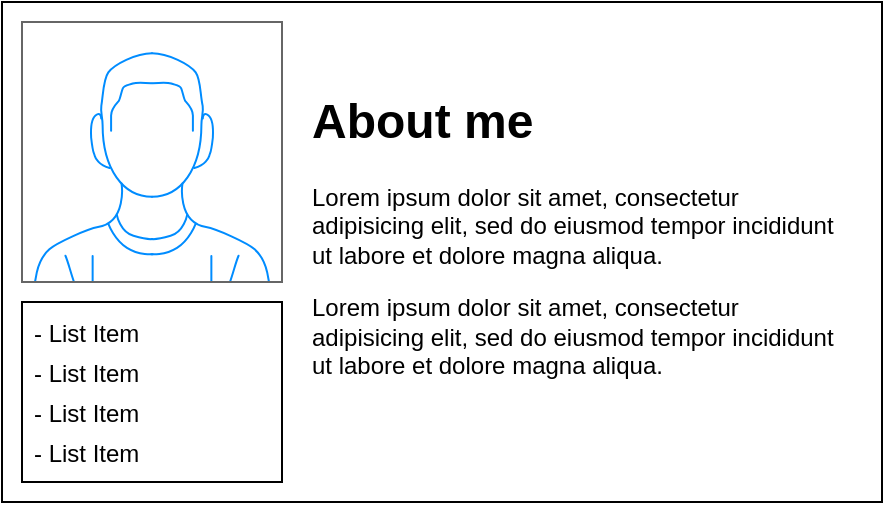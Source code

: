 <mxfile version="15.4.0" type="device" pages="6"><diagram id="5Sh6-wnt3aZ1nXmlLZIg" name="Req 1"><mxGraphModel dx="1024" dy="632" grid="1" gridSize="10" guides="1" tooltips="1" connect="1" arrows="1" fold="1" page="1" pageScale="1" pageWidth="1600" pageHeight="900" math="0" shadow="0"><root><mxCell id="0"/><mxCell id="1" parent="0"/><mxCell id="NtDTxe4LTQDfKgBmJSU1-2" value="" style="rounded=0;whiteSpace=wrap;html=1;" vertex="1" parent="1"><mxGeometry x="280" y="80" width="440" height="250" as="geometry"/></mxCell><mxCell id="NtDTxe4LTQDfKgBmJSU1-3" value="&lt;h1&gt;About me&lt;/h1&gt;&lt;p&gt;Lorem ipsum dolor sit amet, consectetur adipisicing elit, sed do eiusmod tempor incididunt ut labore et dolore magna aliqua.&lt;/p&gt;&lt;p&gt;Lorem ipsum dolor sit amet, consectetur adipisicing elit, sed do eiusmod tempor incididunt ut labore et dolore magna aliqua.&lt;br&gt;&lt;/p&gt;" style="text;html=1;strokeColor=none;fillColor=none;spacing=5;spacingTop=-20;whiteSpace=wrap;overflow=hidden;rounded=0;" vertex="1" parent="1"><mxGeometry x="430" y="120" width="270" height="190" as="geometry"/></mxCell><mxCell id="NtDTxe4LTQDfKgBmJSU1-4" value="" style="verticalLabelPosition=bottom;shadow=0;dashed=0;align=center;html=1;verticalAlign=top;strokeWidth=1;shape=mxgraph.mockup.containers.userMale;strokeColor=#666666;strokeColor2=#008cff;" vertex="1" parent="1"><mxGeometry x="290" y="90" width="130" height="130" as="geometry"/></mxCell><mxCell id="NtDTxe4LTQDfKgBmJSU1-5" value="- List Item" style="text;strokeColor=none;fillColor=none;align=left;verticalAlign=middle;spacingLeft=4;spacingRight=4;overflow=hidden;points=[[0,0.5],[1,0.5]];portConstraint=eastwest;rotatable=0;" vertex="1" parent="1"><mxGeometry x="290" y="230" width="80" height="30" as="geometry"/></mxCell><mxCell id="NtDTxe4LTQDfKgBmJSU1-6" value="- List Item" style="text;strokeColor=none;fillColor=none;align=left;verticalAlign=middle;spacingLeft=4;spacingRight=4;overflow=hidden;points=[[0,0.5],[1,0.5]];portConstraint=eastwest;rotatable=0;" vertex="1" parent="1"><mxGeometry x="290" y="250" width="80" height="30" as="geometry"/></mxCell><mxCell id="NtDTxe4LTQDfKgBmJSU1-7" value="- List Item" style="text;strokeColor=none;fillColor=none;align=left;verticalAlign=middle;spacingLeft=4;spacingRight=4;overflow=hidden;points=[[0,0.5],[1,0.5]];portConstraint=eastwest;rotatable=0;" vertex="1" parent="1"><mxGeometry x="290" y="270" width="80" height="30" as="geometry"/></mxCell><mxCell id="NtDTxe4LTQDfKgBmJSU1-8" value="- List Item" style="text;strokeColor=none;fillColor=none;align=left;verticalAlign=middle;spacingLeft=4;spacingRight=4;overflow=hidden;points=[[0,0.5],[1,0.5]];portConstraint=eastwest;rotatable=0;" vertex="1" parent="1"><mxGeometry x="290" y="290" width="80" height="30" as="geometry"/></mxCell><mxCell id="NtDTxe4LTQDfKgBmJSU1-9" value="" style="rounded=0;whiteSpace=wrap;html=1;fillColor=none;" vertex="1" parent="1"><mxGeometry x="290" y="230" width="130" height="90" as="geometry"/></mxCell></root></mxGraphModel></diagram><diagram id="izmDQ19nK8y1Ug6EA_Gl" name="Req 2"><mxGraphModel dx="1024" dy="632" grid="1" gridSize="10" guides="1" tooltips="1" connect="1" arrows="1" fold="1" page="1" pageScale="1" pageWidth="1600" pageHeight="900" math="0" shadow="0"><root><mxCell id="ekEdKbDjaV31SPGOCbqJ-0"/><mxCell id="ekEdKbDjaV31SPGOCbqJ-1" parent="ekEdKbDjaV31SPGOCbqJ-0"/><mxCell id="ekEdKbDjaV31SPGOCbqJ-4" value="" style="rounded=1;whiteSpace=wrap;html=1;fillColor=default;" vertex="1" parent="ekEdKbDjaV31SPGOCbqJ-1"><mxGeometry x="280" y="140" width="190" height="270" as="geometry"/></mxCell><mxCell id="ekEdKbDjaV31SPGOCbqJ-6" value="Name&lt;br&gt;Experience" style="text;html=1;strokeColor=none;fillColor=none;align=center;verticalAlign=middle;whiteSpace=wrap;rounded=0;" vertex="1" parent="ekEdKbDjaV31SPGOCbqJ-1"><mxGeometry x="300" y="330" width="150" height="70" as="geometry"/></mxCell><mxCell id="ekEdKbDjaV31SPGOCbqJ-7" value="" style="verticalLabelPosition=bottom;shadow=0;dashed=0;align=center;html=1;verticalAlign=top;strokeWidth=1;shape=mxgraph.mockup.containers.userMale;strokeColor2=#008cff;strokeColor=none;" vertex="1" parent="ekEdKbDjaV31SPGOCbqJ-1"><mxGeometry x="295" y="160" width="160" height="160" as="geometry"/></mxCell><mxCell id="ekEdKbDjaV31SPGOCbqJ-8" value="" style="rounded=1;whiteSpace=wrap;html=1;fillColor=default;" vertex="1" parent="ekEdKbDjaV31SPGOCbqJ-1"><mxGeometry x="490" y="140" width="190" height="270" as="geometry"/></mxCell><mxCell id="ekEdKbDjaV31SPGOCbqJ-9" value="Name&lt;br&gt;Experience" style="text;html=1;strokeColor=none;fillColor=none;align=center;verticalAlign=middle;whiteSpace=wrap;rounded=0;" vertex="1" parent="ekEdKbDjaV31SPGOCbqJ-1"><mxGeometry x="510" y="330" width="150" height="70" as="geometry"/></mxCell><mxCell id="ekEdKbDjaV31SPGOCbqJ-10" value="" style="verticalLabelPosition=bottom;shadow=0;dashed=0;align=center;html=1;verticalAlign=top;strokeWidth=1;shape=mxgraph.mockup.containers.userMale;strokeColor2=#008cff;strokeColor=none;" vertex="1" parent="ekEdKbDjaV31SPGOCbqJ-1"><mxGeometry x="505" y="160" width="160" height="160" as="geometry"/></mxCell><mxCell id="ekEdKbDjaV31SPGOCbqJ-11" value="" style="rounded=1;whiteSpace=wrap;html=1;fillColor=default;" vertex="1" parent="ekEdKbDjaV31SPGOCbqJ-1"><mxGeometry x="705" y="140" width="190" height="270" as="geometry"/></mxCell><mxCell id="ekEdKbDjaV31SPGOCbqJ-12" value="Name&lt;br&gt;Experience" style="text;html=1;strokeColor=none;fillColor=none;align=center;verticalAlign=middle;whiteSpace=wrap;rounded=0;" vertex="1" parent="ekEdKbDjaV31SPGOCbqJ-1"><mxGeometry x="725" y="330" width="150" height="70" as="geometry"/></mxCell><mxCell id="ekEdKbDjaV31SPGOCbqJ-13" value="" style="verticalLabelPosition=bottom;shadow=0;dashed=0;align=center;html=1;verticalAlign=top;strokeWidth=1;shape=mxgraph.mockup.containers.userMale;strokeColor2=#008cff;strokeColor=none;" vertex="1" parent="ekEdKbDjaV31SPGOCbqJ-1"><mxGeometry x="720" y="160" width="160" height="160" as="geometry"/></mxCell><mxCell id="ekEdKbDjaV31SPGOCbqJ-14" value="" style="shape=singleArrow;whiteSpace=wrap;html=1;strokeColor=default;fillColor=default;arrowWidth=0.409;arrowSize=0.5;" vertex="1" parent="ekEdKbDjaV31SPGOCbqJ-1"><mxGeometry x="910" y="242.5" width="60" height="65" as="geometry"/></mxCell><mxCell id="ekEdKbDjaV31SPGOCbqJ-15" value="" style="shape=singleArrow;whiteSpace=wrap;html=1;strokeColor=default;fillColor=default;arrowWidth=0.409;arrowSize=0.5;flipH=1;" vertex="1" parent="ekEdKbDjaV31SPGOCbqJ-1"><mxGeometry x="210" y="242.5" width="60" height="65" as="geometry"/></mxCell></root></mxGraphModel></diagram><diagram name="Req 3 + 4" id="3HoLIRwQZuqSMxPFDGXF"><mxGraphModel dx="853" dy="527" grid="1" gridSize="10" guides="1" tooltips="1" connect="1" arrows="1" fold="1" page="1" pageScale="1" pageWidth="1600" pageHeight="900" math="0" shadow="0"><root><mxCell id="pI8WYAOz__bWWHXWar3W-0"/><mxCell id="pI8WYAOz__bWWHXWar3W-1" parent="pI8WYAOz__bWWHXWar3W-0"/><mxCell id="pI8WYAOz__bWWHXWar3W-17" value="" style="rounded=0;whiteSpace=wrap;html=1;strokeColor=default;fillColor=default;" vertex="1" parent="pI8WYAOz__bWWHXWar3W-1"><mxGeometry x="280" y="120" width="440" height="210" as="geometry"/></mxCell><mxCell id="pI8WYAOz__bWWHXWar3W-18" value="Logo" style="whiteSpace=wrap;html=1;aspect=fixed;strokeColor=default;fillColor=default;" vertex="1" parent="pI8WYAOz__bWWHXWar3W-1"><mxGeometry x="290" y="130" width="110" height="110" as="geometry"/></mxCell><mxCell id="pI8WYAOz__bWWHXWar3W-20" value="&lt;h1&gt;Heading&lt;/h1&gt;&lt;p&gt;Lorem ipsum dolor sit amet, consectetur adipisicing elit, sed do eiusmod tempor incididunt ut labore et dolore magna aliqua.&lt;/p&gt;Lorem ipsum dolor sit amet, consectetur adipisicing elit, sed do eiusmod tempor incididunt ut labore et dolore magna aliqua.Lorem ipsum dolor sit amet, consectetur adipisicing elit, sed do eiusmod tempor incididunt ut labore et dolore magna aliqua." style="text;html=1;strokeColor=none;fillColor=none;spacing=5;spacingTop=-20;whiteSpace=wrap;overflow=hidden;rounded=0;" vertex="1" parent="pI8WYAOz__bWWHXWar3W-1"><mxGeometry x="420" y="130" width="290" height="180" as="geometry"/></mxCell><mxCell id="pI8WYAOz__bWWHXWar3W-21" value="Type" style="text;html=1;strokeColor=none;fillColor=none;align=center;verticalAlign=middle;whiteSpace=wrap;rounded=0;" vertex="1" parent="pI8WYAOz__bWWHXWar3W-1"><mxGeometry x="290" y="250" width="110" height="50" as="geometry"/></mxCell><mxCell id="pI8WYAOz__bWWHXWar3W-23" value="2021-2025" style="rounded=0;whiteSpace=wrap;html=1;strokeColor=default;fillColor=default;" vertex="1" parent="pI8WYAOz__bWWHXWar3W-1"><mxGeometry x="470" y="80" width="60" height="30" as="geometry"/></mxCell><mxCell id="pI8WYAOz__bWWHXWar3W-24" value="" style="shape=singleArrow;whiteSpace=wrap;html=1;strokeColor=default;fillColor=default;arrowWidth=0.68;arrowSize=0.748;" vertex="1" parent="pI8WYAOz__bWWHXWar3W-1"><mxGeometry x="540" y="87.5" width="23.33" height="15" as="geometry"/></mxCell><mxCell id="pI8WYAOz__bWWHXWar3W-25" value="" style="shape=singleArrow;whiteSpace=wrap;html=1;strokeColor=default;fillColor=default;arrowWidth=0.68;arrowSize=0.748;flipH=1;" vertex="1" parent="pI8WYAOz__bWWHXWar3W-1"><mxGeometry x="440" y="87.5" width="23.33" height="15" as="geometry"/></mxCell></root></mxGraphModel></diagram><diagram id="5qN6KJIYqhVFHzfT8em3" name="Req  5 + 6"><mxGraphModel dx="1205" dy="744" grid="1" gridSize="10" guides="1" tooltips="1" connect="1" arrows="1" fold="1" page="1" pageScale="1" pageWidth="1600" pageHeight="900" math="0" shadow="0"><root><mxCell id="oXYjX0jC4g6IGnYhiLDZ-0"/><mxCell id="oXYjX0jC4g6IGnYhiLDZ-1" parent="oXYjX0jC4g6IGnYhiLDZ-0"/><mxCell id="sCULtdb6lDx6_0C-BmNj-0" value="" style="rounded=0;whiteSpace=wrap;html=1;strokeColor=default;fillColor=default;" vertex="1" parent="oXYjX0jC4g6IGnYhiLDZ-1"><mxGeometry x="400" y="160" width="200" height="320" as="geometry"/></mxCell><mxCell id="sCULtdb6lDx6_0C-BmNj-6" value="" style="edgeStyle=orthogonalEdgeStyle;rounded=0;orthogonalLoop=1;jettySize=auto;html=1;" edge="1" parent="oXYjX0jC4g6IGnYhiLDZ-1" source="sCULtdb6lDx6_0C-BmNj-1" target="sCULtdb6lDx6_0C-BmNj-5"><mxGeometry relative="1" as="geometry"/></mxCell><mxCell id="sCULtdb6lDx6_0C-BmNj-1" value="More details" style="rounded=0;whiteSpace=wrap;html=1;strokeColor=default;fillColor=default;" vertex="1" parent="oXYjX0jC4g6IGnYhiLDZ-1"><mxGeometry x="440" y="450" width="120" height="20" as="geometry"/></mxCell><mxCell id="sCULtdb6lDx6_0C-BmNj-2" value="Main image" style="whiteSpace=wrap;html=1;aspect=fixed;strokeColor=default;fillColor=default;" vertex="1" parent="oXYjX0jC4g6IGnYhiLDZ-1"><mxGeometry x="410" y="170" width="180" height="180" as="geometry"/></mxCell><mxCell id="sCULtdb6lDx6_0C-BmNj-3" value="Title" style="text;html=1;strokeColor=none;fillColor=none;align=center;verticalAlign=middle;whiteSpace=wrap;rounded=0;" vertex="1" parent="oXYjX0jC4g6IGnYhiLDZ-1"><mxGeometry x="460" y="350" width="60" height="30" as="geometry"/></mxCell><mxCell id="sCULtdb6lDx6_0C-BmNj-4" value="Small description" style="text;html=1;strokeColor=none;fillColor=none;align=center;verticalAlign=middle;whiteSpace=wrap;rounded=0;" vertex="1" parent="oXYjX0jC4g6IGnYhiLDZ-1"><mxGeometry x="460" y="400" width="60" height="30" as="geometry"/></mxCell><mxCell id="sCULtdb6lDx6_0C-BmNj-5" value="" style="whiteSpace=wrap;html=1;rounded=0;strokeColor=default;fillColor=default;" vertex="1" parent="oXYjX0jC4g6IGnYhiLDZ-1"><mxGeometry x="240" y="510" width="520" height="270" as="geometry"/></mxCell><mxCell id="sCULtdb6lDx6_0C-BmNj-7" value="Images" style="whiteSpace=wrap;html=1;aspect=fixed;strokeColor=default;fillColor=default;" vertex="1" parent="oXYjX0jC4g6IGnYhiLDZ-1"><mxGeometry x="260" y="535" width="220" height="220" as="geometry"/></mxCell><mxCell id="sCULtdb6lDx6_0C-BmNj-14" value="2" style="text;html=1;strokeColor=none;fillColor=none;align=center;verticalAlign=middle;whiteSpace=wrap;rounded=0;fontStyle=4" vertex="1" parent="oXYjX0jC4g6IGnYhiLDZ-1"><mxGeometry x="350" y="762" width="20" height="10" as="geometry"/></mxCell><mxCell id="sCULtdb6lDx6_0C-BmNj-15" value="3" style="text;html=1;strokeColor=none;fillColor=none;align=center;verticalAlign=middle;whiteSpace=wrap;rounded=0;" vertex="1" parent="oXYjX0jC4g6IGnYhiLDZ-1"><mxGeometry x="370" y="762" width="20" height="10" as="geometry"/></mxCell><mxCell id="sCULtdb6lDx6_0C-BmNj-17" value="1" style="text;html=1;strokeColor=none;fillColor=none;align=center;verticalAlign=middle;whiteSpace=wrap;rounded=0;fontStyle=0" vertex="1" parent="oXYjX0jC4g6IGnYhiLDZ-1"><mxGeometry x="329" y="762" width="22" height="10" as="geometry"/></mxCell><mxCell id="sCULtdb6lDx6_0C-BmNj-20" value="" style="shape=singleArrow;whiteSpace=wrap;html=1;strokeColor=default;fillColor=default;arrowWidth=0.3;arrowSize=0.7;" vertex="1" parent="oXYjX0jC4g6IGnYhiLDZ-1"><mxGeometry x="390" y="757" width="20" height="20" as="geometry"/></mxCell><mxCell id="sCULtdb6lDx6_0C-BmNj-21" value="" style="shape=singleArrow;whiteSpace=wrap;html=1;strokeColor=default;fillColor=default;arrowWidth=0.3;arrowSize=0.7;flipH=1;" vertex="1" parent="oXYjX0jC4g6IGnYhiLDZ-1"><mxGeometry x="310" y="757" width="20" height="20" as="geometry"/></mxCell><mxCell id="sCULtdb6lDx6_0C-BmNj-22" value="&lt;h1&gt;Heading&lt;/h1&gt;&lt;p&gt;Lorem ipsum dolor sit amet, consectetur adipisicing elit, sed do eiusmod tempor incididunt ut labore et dolore magna aliqua.&lt;/p&gt;" style="text;html=1;strokeColor=none;fillColor=none;spacing=5;spacingTop=-20;whiteSpace=wrap;overflow=hidden;rounded=0;" vertex="1" parent="oXYjX0jC4g6IGnYhiLDZ-1"><mxGeometry x="490" y="535" width="260" height="155" as="geometry"/></mxCell><mxCell id="sCULtdb6lDx6_0C-BmNj-25" value="Tech used" style="text;html=1;strokeColor=none;fillColor=none;align=center;verticalAlign=middle;whiteSpace=wrap;rounded=0;" vertex="1" parent="oXYjX0jC4g6IGnYhiLDZ-1"><mxGeometry x="500" y="680" width="60" height="30" as="geometry"/></mxCell><mxCell id="sCULtdb6lDx6_0C-BmNj-26" value="- List Item" style="text;strokeColor=none;fillColor=none;align=left;verticalAlign=middle;spacingLeft=4;spacingRight=4;overflow=hidden;points=[[0,0.5],[1,0.5]];portConstraint=eastwest;rotatable=0;html=0;" vertex="1" parent="oXYjX0jC4g6IGnYhiLDZ-1"><mxGeometry x="500" y="710" width="80" height="30" as="geometry"/></mxCell><mxCell id="sCULtdb6lDx6_0C-BmNj-27" value="- List Item" style="text;strokeColor=none;fillColor=none;align=left;verticalAlign=middle;spacingLeft=4;spacingRight=4;overflow=hidden;points=[[0,0.5],[1,0.5]];portConstraint=eastwest;rotatable=0;html=0;" vertex="1" parent="oXYjX0jC4g6IGnYhiLDZ-1"><mxGeometry x="500" y="732" width="80" height="30" as="geometry"/></mxCell><mxCell id="sCULtdb6lDx6_0C-BmNj-28" value="- List Item" style="text;strokeColor=none;fillColor=none;align=left;verticalAlign=middle;spacingLeft=4;spacingRight=4;overflow=hidden;points=[[0,0.5],[1,0.5]];portConstraint=eastwest;rotatable=0;html=0;" vertex="1" parent="oXYjX0jC4g6IGnYhiLDZ-1"><mxGeometry x="500" y="750" width="80" height="30" as="geometry"/></mxCell><mxCell id="sCULtdb6lDx6_0C-BmNj-29" value="- List Item" style="text;strokeColor=none;fillColor=none;align=left;verticalAlign=middle;spacingLeft=4;spacingRight=4;overflow=hidden;points=[[0,0.5],[1,0.5]];portConstraint=eastwest;rotatable=0;html=0;" vertex="1" parent="oXYjX0jC4g6IGnYhiLDZ-1"><mxGeometry x="580" y="710" width="80" height="30" as="geometry"/></mxCell><mxCell id="sCULtdb6lDx6_0C-BmNj-30" value="- List Item" style="text;strokeColor=none;fillColor=none;align=left;verticalAlign=middle;spacingLeft=4;spacingRight=4;overflow=hidden;points=[[0,0.5],[1,0.5]];portConstraint=eastwest;rotatable=0;html=0;" vertex="1" parent="oXYjX0jC4g6IGnYhiLDZ-1"><mxGeometry x="580" y="732" width="80" height="30" as="geometry"/></mxCell><mxCell id="sCULtdb6lDx6_0C-BmNj-31" value="- List Item" style="text;strokeColor=none;fillColor=none;align=left;verticalAlign=middle;spacingLeft=4;spacingRight=4;overflow=hidden;points=[[0,0.5],[1,0.5]];portConstraint=eastwest;rotatable=0;html=0;" vertex="1" parent="oXYjX0jC4g6IGnYhiLDZ-1"><mxGeometry x="580" y="750" width="80" height="30" as="geometry"/></mxCell></root></mxGraphModel></diagram><diagram id="n_gwLHAVqL-MZIh-wBfN" name="Req 7"><mxGraphModel dx="1024" dy="632" grid="1" gridSize="10" guides="1" tooltips="1" connect="1" arrows="1" fold="1" page="1" pageScale="1" pageWidth="1600" pageHeight="900" math="0" shadow="0"><root><mxCell id="zPB__v7xvJYOQNhaOnLr-0"/><mxCell id="zPB__v7xvJYOQNhaOnLr-1" parent="zPB__v7xvJYOQNhaOnLr-0"/><mxCell id="zPB__v7xvJYOQNhaOnLr-2" value="" style="rounded=0;whiteSpace=wrap;html=1;strokeColor=default;fillColor=default;" vertex="1" parent="zPB__v7xvJYOQNhaOnLr-1"><mxGeometry x="400" y="210" width="240" height="160" as="geometry"/></mxCell><mxCell id="zPB__v7xvJYOQNhaOnLr-3" value="Username:" style="text;html=1;strokeColor=none;fillColor=none;align=center;verticalAlign=middle;whiteSpace=wrap;rounded=0;" vertex="1" parent="zPB__v7xvJYOQNhaOnLr-1"><mxGeometry x="420" y="210" width="60" height="30" as="geometry"/></mxCell><mxCell id="zPB__v7xvJYOQNhaOnLr-4" value="" style="rounded=0;whiteSpace=wrap;html=1;strokeColor=default;fillColor=default;" vertex="1" parent="zPB__v7xvJYOQNhaOnLr-1"><mxGeometry x="420" y="240" width="120" height="20" as="geometry"/></mxCell><mxCell id="zPB__v7xvJYOQNhaOnLr-5" value="" style="rounded=0;whiteSpace=wrap;html=1;strokeColor=default;fillColor=default;" vertex="1" parent="zPB__v7xvJYOQNhaOnLr-1"><mxGeometry x="420" y="240" width="200" height="20" as="geometry"/></mxCell><mxCell id="zPB__v7xvJYOQNhaOnLr-6" value="Password:" style="text;html=1;strokeColor=none;fillColor=none;align=center;verticalAlign=middle;whiteSpace=wrap;rounded=0;" vertex="1" parent="zPB__v7xvJYOQNhaOnLr-1"><mxGeometry x="420" y="260" width="60" height="30" as="geometry"/></mxCell><mxCell id="zPB__v7xvJYOQNhaOnLr-7" value="" style="rounded=0;whiteSpace=wrap;html=1;strokeColor=default;fillColor=default;" vertex="1" parent="zPB__v7xvJYOQNhaOnLr-1"><mxGeometry x="420" y="290" width="200" height="20" as="geometry"/></mxCell><mxCell id="zPB__v7xvJYOQNhaOnLr-8" value="Login" style="rounded=0;whiteSpace=wrap;html=1;strokeColor=default;fillColor=default;" vertex="1" parent="zPB__v7xvJYOQNhaOnLr-1"><mxGeometry x="420" y="320" width="200" height="40" as="geometry"/></mxCell></root></mxGraphModel></diagram><diagram id="fNYfp5Mqe4mDrWTObV8x" name="Req 8+9"><mxGraphModel dx="1024" dy="632" grid="1" gridSize="10" guides="1" tooltips="1" connect="1" arrows="1" fold="1" page="1" pageScale="1" pageWidth="1600" pageHeight="900" math="0" shadow="0"><root><mxCell id="1E_CZmDVRRCLsiHJdO-4-0"/><mxCell id="1E_CZmDVRRCLsiHJdO-4-1" parent="1E_CZmDVRRCLsiHJdO-4-0"/><mxCell id="hlAW5DvTMNwtaUGVpPpB-0" value="" style="whiteSpace=wrap;html=1;rounded=0;strokeColor=default;fillColor=default;" vertex="1" parent="1E_CZmDVRRCLsiHJdO-4-1"><mxGeometry x="240" y="510" width="520" height="270" as="geometry"/></mxCell><mxCell id="hlAW5DvTMNwtaUGVpPpB-1" value="Images" style="whiteSpace=wrap;html=1;aspect=fixed;strokeColor=default;fillColor=default;" vertex="1" parent="1E_CZmDVRRCLsiHJdO-4-1"><mxGeometry x="260" y="535" width="220" height="220" as="geometry"/></mxCell><mxCell id="hlAW5DvTMNwtaUGVpPpB-2" value="2" style="text;html=1;strokeColor=none;fillColor=none;align=center;verticalAlign=middle;whiteSpace=wrap;rounded=0;fontStyle=4" vertex="1" parent="1E_CZmDVRRCLsiHJdO-4-1"><mxGeometry x="350" y="762" width="20" height="10" as="geometry"/></mxCell><mxCell id="hlAW5DvTMNwtaUGVpPpB-3" value="3" style="text;html=1;strokeColor=none;fillColor=none;align=center;verticalAlign=middle;whiteSpace=wrap;rounded=0;" vertex="1" parent="1E_CZmDVRRCLsiHJdO-4-1"><mxGeometry x="370" y="762" width="20" height="10" as="geometry"/></mxCell><mxCell id="hlAW5DvTMNwtaUGVpPpB-4" value="1" style="text;html=1;strokeColor=none;fillColor=none;align=center;verticalAlign=middle;whiteSpace=wrap;rounded=0;fontStyle=0" vertex="1" parent="1E_CZmDVRRCLsiHJdO-4-1"><mxGeometry x="329" y="762" width="22" height="10" as="geometry"/></mxCell><mxCell id="hlAW5DvTMNwtaUGVpPpB-5" value="" style="shape=singleArrow;whiteSpace=wrap;html=1;strokeColor=default;fillColor=default;arrowWidth=0.3;arrowSize=0.7;" vertex="1" parent="1E_CZmDVRRCLsiHJdO-4-1"><mxGeometry x="390" y="757" width="20" height="20" as="geometry"/></mxCell><mxCell id="hlAW5DvTMNwtaUGVpPpB-6" value="" style="shape=singleArrow;whiteSpace=wrap;html=1;strokeColor=default;fillColor=default;arrowWidth=0.3;arrowSize=0.7;flipH=1;" vertex="1" parent="1E_CZmDVRRCLsiHJdO-4-1"><mxGeometry x="310" y="757" width="20" height="20" as="geometry"/></mxCell><mxCell id="hlAW5DvTMNwtaUGVpPpB-7" value="&lt;h1&gt;Heading&lt;/h1&gt;&lt;p&gt;Lorem ipsum dolor sit amet, consectetur adipisicing elit, sed do eiusmod tempor incididunt ut labore et dolore magna aliqua.&lt;/p&gt;" style="text;html=1;strokeColor=none;fillColor=none;spacing=5;spacingTop=-20;whiteSpace=wrap;overflow=hidden;rounded=0;" vertex="1" parent="1E_CZmDVRRCLsiHJdO-4-1"><mxGeometry x="490" y="535" width="260" height="155" as="geometry"/></mxCell><mxCell id="hlAW5DvTMNwtaUGVpPpB-8" value="Tech used" style="text;html=1;strokeColor=none;fillColor=none;align=center;verticalAlign=middle;whiteSpace=wrap;rounded=0;" vertex="1" parent="1E_CZmDVRRCLsiHJdO-4-1"><mxGeometry x="500" y="680" width="60" height="30" as="geometry"/></mxCell><mxCell id="hlAW5DvTMNwtaUGVpPpB-9" value="- List Item" style="text;strokeColor=none;fillColor=none;align=left;verticalAlign=middle;spacingLeft=4;spacingRight=4;overflow=hidden;points=[[0,0.5],[1,0.5]];portConstraint=eastwest;rotatable=0;html=0;" vertex="1" parent="1E_CZmDVRRCLsiHJdO-4-1"><mxGeometry x="500" y="710" width="80" height="30" as="geometry"/></mxCell><mxCell id="hlAW5DvTMNwtaUGVpPpB-10" value="- List Item" style="text;strokeColor=none;fillColor=none;align=left;verticalAlign=middle;spacingLeft=4;spacingRight=4;overflow=hidden;points=[[0,0.5],[1,0.5]];portConstraint=eastwest;rotatable=0;html=0;" vertex="1" parent="1E_CZmDVRRCLsiHJdO-4-1"><mxGeometry x="500" y="732" width="80" height="30" as="geometry"/></mxCell><mxCell id="hlAW5DvTMNwtaUGVpPpB-11" value="- List Item" style="text;strokeColor=none;fillColor=none;align=left;verticalAlign=middle;spacingLeft=4;spacingRight=4;overflow=hidden;points=[[0,0.5],[1,0.5]];portConstraint=eastwest;rotatable=0;html=0;" vertex="1" parent="1E_CZmDVRRCLsiHJdO-4-1"><mxGeometry x="500" y="750" width="80" height="30" as="geometry"/></mxCell><mxCell id="hlAW5DvTMNwtaUGVpPpB-12" value="- List Item" style="text;strokeColor=none;fillColor=none;align=left;verticalAlign=middle;spacingLeft=4;spacingRight=4;overflow=hidden;points=[[0,0.5],[1,0.5]];portConstraint=eastwest;rotatable=0;html=0;" vertex="1" parent="1E_CZmDVRRCLsiHJdO-4-1"><mxGeometry x="580" y="710" width="80" height="30" as="geometry"/></mxCell><mxCell id="hlAW5DvTMNwtaUGVpPpB-13" value="- List Item" style="text;strokeColor=none;fillColor=none;align=left;verticalAlign=middle;spacingLeft=4;spacingRight=4;overflow=hidden;points=[[0,0.5],[1,0.5]];portConstraint=eastwest;rotatable=0;html=0;" vertex="1" parent="1E_CZmDVRRCLsiHJdO-4-1"><mxGeometry x="580" y="732" width="80" height="30" as="geometry"/></mxCell><mxCell id="hlAW5DvTMNwtaUGVpPpB-14" value="- List Item" style="text;strokeColor=none;fillColor=none;align=left;verticalAlign=middle;spacingLeft=4;spacingRight=4;overflow=hidden;points=[[0,0.5],[1,0.5]];portConstraint=eastwest;rotatable=0;html=0;" vertex="1" parent="1E_CZmDVRRCLsiHJdO-4-1"><mxGeometry x="580" y="750" width="80" height="30" as="geometry"/></mxCell><mxCell id="hlAW5DvTMNwtaUGVpPpB-15" value="Save" style="rounded=0;whiteSpace=wrap;html=1;strokeColor=default;fillColor=default;" vertex="1" parent="1E_CZmDVRRCLsiHJdO-4-1"><mxGeometry x="690" y="752" width="60" height="20" as="geometry"/></mxCell></root></mxGraphModel></diagram></mxfile>